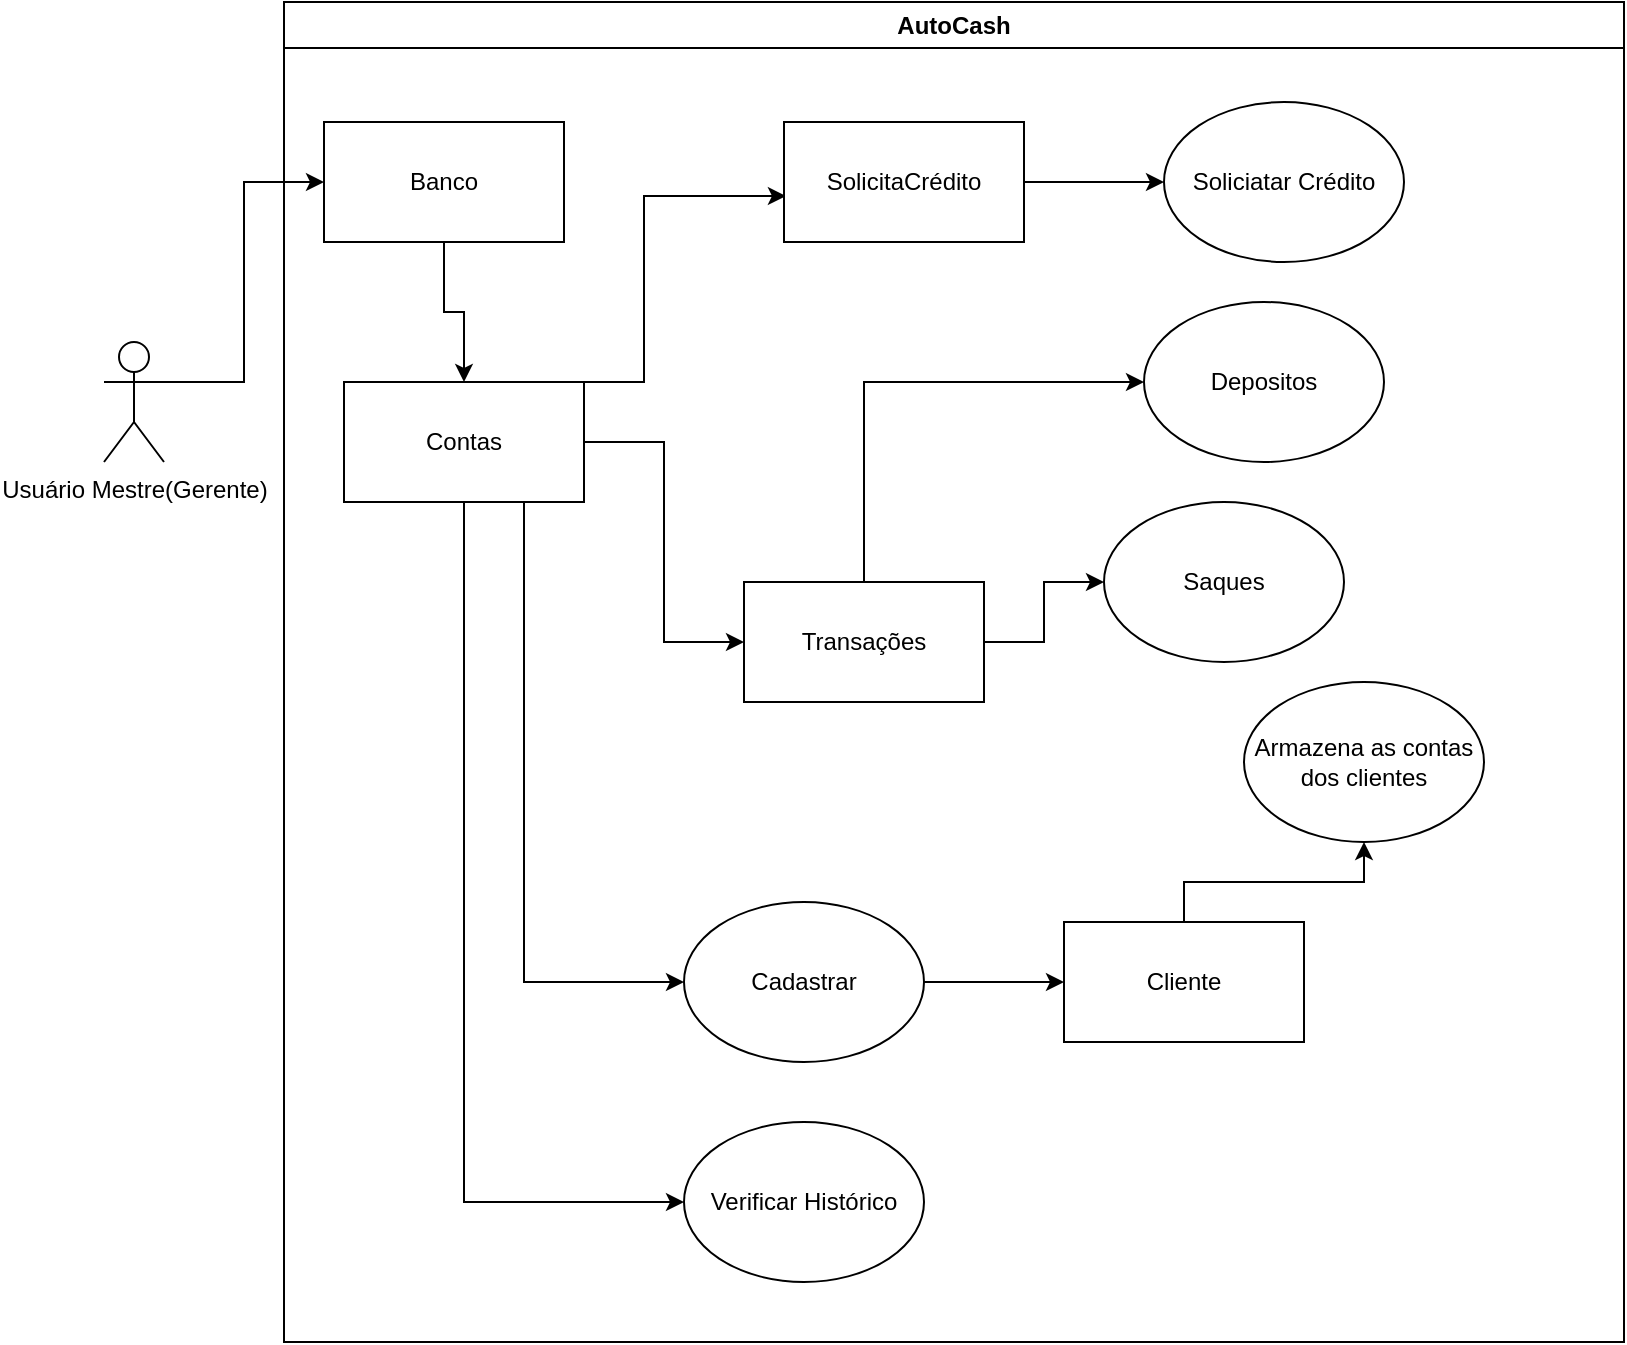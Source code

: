 <mxfile version="21.3.2" type="github">
  <diagram name="Página-1" id="yYYur9y8kuDgpSH_VH22">
    <mxGraphModel dx="806" dy="483" grid="1" gridSize="10" guides="1" tooltips="1" connect="1" arrows="1" fold="1" page="1" pageScale="1" pageWidth="827" pageHeight="1169" math="0" shadow="0">
      <root>
        <mxCell id="0" />
        <mxCell id="1" parent="0" />
        <mxCell id="XhFESAYXLOcGuzse1d62-15" style="edgeStyle=orthogonalEdgeStyle;rounded=0;orthogonalLoop=1;jettySize=auto;html=1;exitX=1;exitY=0.333;exitDx=0;exitDy=0;exitPerimeter=0;entryX=0;entryY=0.5;entryDx=0;entryDy=0;" parent="1" source="XhFESAYXLOcGuzse1d62-1" target="XhFESAYXLOcGuzse1d62-14" edge="1">
          <mxGeometry relative="1" as="geometry" />
        </mxCell>
        <mxCell id="XhFESAYXLOcGuzse1d62-1" value="Usuário Mestre(Gerente)" style="shape=umlActor;verticalLabelPosition=bottom;verticalAlign=top;html=1;outlineConnect=0;" parent="1" vertex="1">
          <mxGeometry x="60" y="200" width="30" height="60" as="geometry" />
        </mxCell>
        <mxCell id="XhFESAYXLOcGuzse1d62-2" value="AutoCash" style="swimlane;whiteSpace=wrap;html=1;" parent="1" vertex="1">
          <mxGeometry x="150" y="30" width="670" height="670" as="geometry" />
        </mxCell>
        <mxCell id="gHLTcPCr11RhFiqcX0Ko-7" style="edgeStyle=orthogonalEdgeStyle;rounded=0;orthogonalLoop=1;jettySize=auto;html=1;exitX=0.5;exitY=0;exitDx=0;exitDy=0;entryX=0.5;entryY=1;entryDx=0;entryDy=0;" edge="1" parent="XhFESAYXLOcGuzse1d62-2" source="XhFESAYXLOcGuzse1d62-3" target="gHLTcPCr11RhFiqcX0Ko-6">
          <mxGeometry relative="1" as="geometry" />
        </mxCell>
        <mxCell id="XhFESAYXLOcGuzse1d62-3" value="Cliente" style="rounded=0;whiteSpace=wrap;html=1;" parent="XhFESAYXLOcGuzse1d62-2" vertex="1">
          <mxGeometry x="390" y="460" width="120" height="60" as="geometry" />
        </mxCell>
        <mxCell id="gHLTcPCr11RhFiqcX0Ko-4" style="edgeStyle=orthogonalEdgeStyle;rounded=0;orthogonalLoop=1;jettySize=auto;html=1;exitX=1;exitY=0.5;exitDx=0;exitDy=0;" edge="1" parent="XhFESAYXLOcGuzse1d62-2" source="XhFESAYXLOcGuzse1d62-4" target="XhFESAYXLOcGuzse1d62-3">
          <mxGeometry relative="1" as="geometry" />
        </mxCell>
        <mxCell id="XhFESAYXLOcGuzse1d62-4" value="Cadastrar" style="ellipse;whiteSpace=wrap;html=1;" parent="XhFESAYXLOcGuzse1d62-2" vertex="1">
          <mxGeometry x="200" y="450" width="120" height="80" as="geometry" />
        </mxCell>
        <mxCell id="gHLTcPCr11RhFiqcX0Ko-17" style="edgeStyle=orthogonalEdgeStyle;rounded=0;orthogonalLoop=1;jettySize=auto;html=1;exitX=0.5;exitY=0;exitDx=0;exitDy=0;entryX=0;entryY=0.5;entryDx=0;entryDy=0;" edge="1" parent="XhFESAYXLOcGuzse1d62-2" source="XhFESAYXLOcGuzse1d62-6" target="gHLTcPCr11RhFiqcX0Ko-11">
          <mxGeometry relative="1" as="geometry" />
        </mxCell>
        <mxCell id="gHLTcPCr11RhFiqcX0Ko-18" style="edgeStyle=orthogonalEdgeStyle;rounded=0;orthogonalLoop=1;jettySize=auto;html=1;exitX=1;exitY=0.5;exitDx=0;exitDy=0;" edge="1" parent="XhFESAYXLOcGuzse1d62-2" source="XhFESAYXLOcGuzse1d62-6" target="gHLTcPCr11RhFiqcX0Ko-10">
          <mxGeometry relative="1" as="geometry" />
        </mxCell>
        <mxCell id="XhFESAYXLOcGuzse1d62-6" value="Transações" style="rounded=0;whiteSpace=wrap;html=1;" parent="XhFESAYXLOcGuzse1d62-2" vertex="1">
          <mxGeometry x="230" y="290" width="120" height="60" as="geometry" />
        </mxCell>
        <mxCell id="gHLTcPCr11RhFiqcX0Ko-9" style="edgeStyle=orthogonalEdgeStyle;rounded=0;orthogonalLoop=1;jettySize=auto;html=1;exitX=0.5;exitY=1;exitDx=0;exitDy=0;entryX=0;entryY=0.5;entryDx=0;entryDy=0;" edge="1" parent="XhFESAYXLOcGuzse1d62-2" source="XhFESAYXLOcGuzse1d62-8" target="gHLTcPCr11RhFiqcX0Ko-8">
          <mxGeometry relative="1" as="geometry" />
        </mxCell>
        <mxCell id="gHLTcPCr11RhFiqcX0Ko-14" style="edgeStyle=orthogonalEdgeStyle;rounded=0;orthogonalLoop=1;jettySize=auto;html=1;exitX=0.75;exitY=1;exitDx=0;exitDy=0;entryX=0;entryY=0.5;entryDx=0;entryDy=0;" edge="1" parent="XhFESAYXLOcGuzse1d62-2" source="XhFESAYXLOcGuzse1d62-8" target="XhFESAYXLOcGuzse1d62-4">
          <mxGeometry relative="1" as="geometry" />
        </mxCell>
        <mxCell id="gHLTcPCr11RhFiqcX0Ko-16" style="edgeStyle=orthogonalEdgeStyle;rounded=0;orthogonalLoop=1;jettySize=auto;html=1;exitX=1;exitY=0.5;exitDx=0;exitDy=0;entryX=0;entryY=0.5;entryDx=0;entryDy=0;" edge="1" parent="XhFESAYXLOcGuzse1d62-2" source="XhFESAYXLOcGuzse1d62-8" target="XhFESAYXLOcGuzse1d62-6">
          <mxGeometry relative="1" as="geometry" />
        </mxCell>
        <mxCell id="gHLTcPCr11RhFiqcX0Ko-21" style="edgeStyle=orthogonalEdgeStyle;rounded=0;orthogonalLoop=1;jettySize=auto;html=1;exitX=0.75;exitY=0;exitDx=0;exitDy=0;entryX=0.008;entryY=0.617;entryDx=0;entryDy=0;entryPerimeter=0;" edge="1" parent="XhFESAYXLOcGuzse1d62-2" source="XhFESAYXLOcGuzse1d62-8" target="gHLTcPCr11RhFiqcX0Ko-19">
          <mxGeometry relative="1" as="geometry">
            <Array as="points">
              <mxPoint x="180" y="190" />
              <mxPoint x="180" y="97" />
            </Array>
          </mxGeometry>
        </mxCell>
        <mxCell id="XhFESAYXLOcGuzse1d62-8" value="Contas" style="rounded=0;whiteSpace=wrap;html=1;" parent="XhFESAYXLOcGuzse1d62-2" vertex="1">
          <mxGeometry x="30" y="190" width="120" height="60" as="geometry" />
        </mxCell>
        <mxCell id="gHLTcPCr11RhFiqcX0Ko-1" style="edgeStyle=orthogonalEdgeStyle;rounded=0;orthogonalLoop=1;jettySize=auto;html=1;exitX=0.5;exitY=1;exitDx=0;exitDy=0;" edge="1" parent="XhFESAYXLOcGuzse1d62-2" source="XhFESAYXLOcGuzse1d62-14" target="XhFESAYXLOcGuzse1d62-8">
          <mxGeometry relative="1" as="geometry" />
        </mxCell>
        <mxCell id="XhFESAYXLOcGuzse1d62-14" value="Banco" style="rounded=0;whiteSpace=wrap;html=1;" parent="XhFESAYXLOcGuzse1d62-2" vertex="1">
          <mxGeometry x="20" y="60" width="120" height="60" as="geometry" />
        </mxCell>
        <mxCell id="gHLTcPCr11RhFiqcX0Ko-6" value="Armazena as contas dos clientes" style="ellipse;whiteSpace=wrap;html=1;" vertex="1" parent="XhFESAYXLOcGuzse1d62-2">
          <mxGeometry x="480" y="340" width="120" height="80" as="geometry" />
        </mxCell>
        <mxCell id="gHLTcPCr11RhFiqcX0Ko-8" value="Verificar Histórico" style="ellipse;whiteSpace=wrap;html=1;" vertex="1" parent="XhFESAYXLOcGuzse1d62-2">
          <mxGeometry x="200" y="560" width="120" height="80" as="geometry" />
        </mxCell>
        <mxCell id="gHLTcPCr11RhFiqcX0Ko-10" value="Saques" style="ellipse;whiteSpace=wrap;html=1;" vertex="1" parent="XhFESAYXLOcGuzse1d62-2">
          <mxGeometry x="410" y="250" width="120" height="80" as="geometry" />
        </mxCell>
        <mxCell id="gHLTcPCr11RhFiqcX0Ko-11" value="Depositos" style="ellipse;whiteSpace=wrap;html=1;" vertex="1" parent="XhFESAYXLOcGuzse1d62-2">
          <mxGeometry x="430" y="150" width="120" height="80" as="geometry" />
        </mxCell>
        <mxCell id="gHLTcPCr11RhFiqcX0Ko-23" style="edgeStyle=orthogonalEdgeStyle;rounded=0;orthogonalLoop=1;jettySize=auto;html=1;exitX=1;exitY=0.5;exitDx=0;exitDy=0;entryX=0;entryY=0.5;entryDx=0;entryDy=0;" edge="1" parent="XhFESAYXLOcGuzse1d62-2" source="gHLTcPCr11RhFiqcX0Ko-19" target="gHLTcPCr11RhFiqcX0Ko-22">
          <mxGeometry relative="1" as="geometry" />
        </mxCell>
        <mxCell id="gHLTcPCr11RhFiqcX0Ko-19" value="SolicitaCrédito" style="rounded=0;whiteSpace=wrap;html=1;" vertex="1" parent="XhFESAYXLOcGuzse1d62-2">
          <mxGeometry x="250" y="60" width="120" height="60" as="geometry" />
        </mxCell>
        <mxCell id="gHLTcPCr11RhFiqcX0Ko-22" value="Soliciatar Crédito" style="ellipse;whiteSpace=wrap;html=1;" vertex="1" parent="XhFESAYXLOcGuzse1d62-2">
          <mxGeometry x="440" y="50" width="120" height="80" as="geometry" />
        </mxCell>
      </root>
    </mxGraphModel>
  </diagram>
</mxfile>
